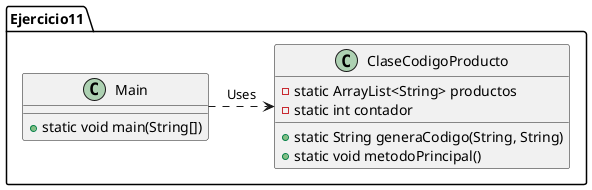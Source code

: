 @startuml
package Ejercicio11 {

class ClaseCodigoProducto {
    - static ArrayList<String> productos
    - static int contador
    + static String generaCodigo(String, String)
    + static void metodoPrincipal()
}

class Main {
    + static void main(String[])
}

Main .right.> ClaseCodigoProducto : Uses

}
@enduml
